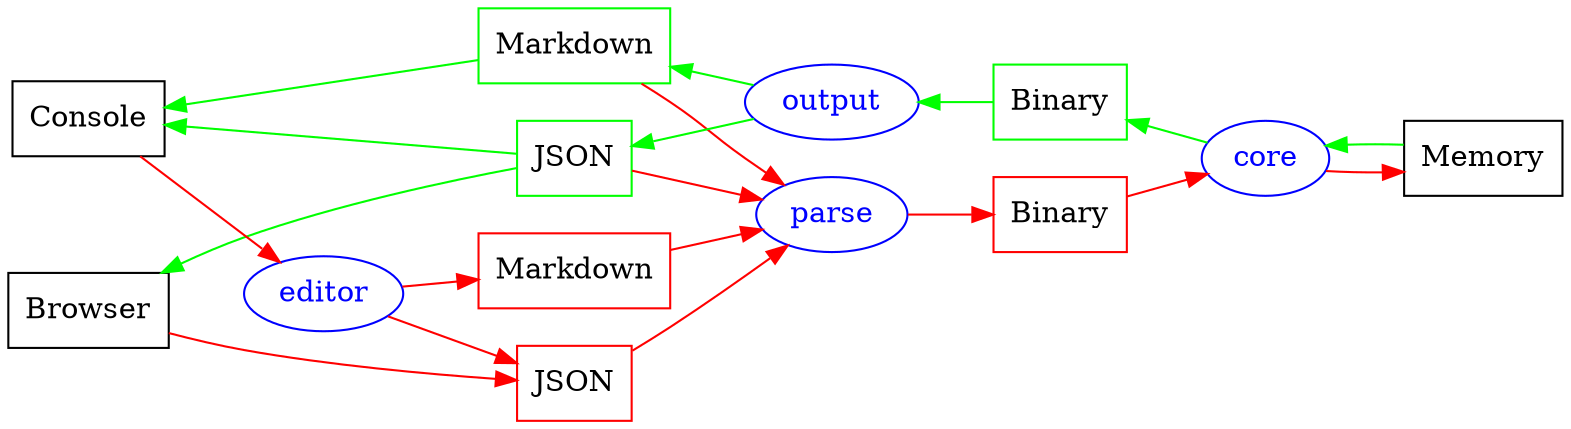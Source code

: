 digraph data {
  // newrank=true
  rankdir=LR
  // splines=ortho
  // concentrate=true

  color=none
  node[shape=rectangle]
  // edge[style=tapered;penwidth=7]

  subgraph cluster_raw { label="Raw"
    color=pink;style=filled;node[color=red]

    MD_e[label="Markdown"]
    JSON_e[label="JSON"]
    Binary_e[label="Binary"]
  }

  subgraph cluster_filled { label="Computed"
    color=lightgreen;style=filled;node[color=green]

    MD_f[label="Markdown"]
    JSON_f[label="JSON"]
    Binary_f[label="Binary"]
  }

  { node[shape=ellipse;color=blue;fontcolor=blue]
    // AJAX
    // CLI
    editor
    output
    parse
    core
  }

  // subgraph cluster_external {
  //   AJAX CLI editor
  // }

  // subgraph cluster_internal {
  //   parse output
  // }

  Memory
  Browser
  Console

  { edge[color=red;fontcolor=red]
    Binary_e -> core -> Memory
    { MD_e JSON_e MD_f JSON_f } -> parse -> Binary_e
    // Browser -> AJAX -> JSON_e 
    Browser -> JSON_e 
    Console -> editor -> { MD_e JSON_e } 
  }

  { edge[color=green;fontcolor=green]
    Memory -> core -> Binary_f
    Binary_f -> output -> { MD_f JSON_f }
    // { MD_f JSON_f } -> CLI -> Console
    { MD_f JSON_f } -> Console
    // JSON_f -> AJAX -> Browser
    JSON_f -> Browser
  }

  { rank=source; Browser Console }
  { rank=same; MD_e MD_f JSON_e JSON_f }
  { rank=same; Binary_e Binary_f }
  // { rank=same; AJAX CLI editor }
  { rank=same; parse output}
  { rank=sink; Memory}
}